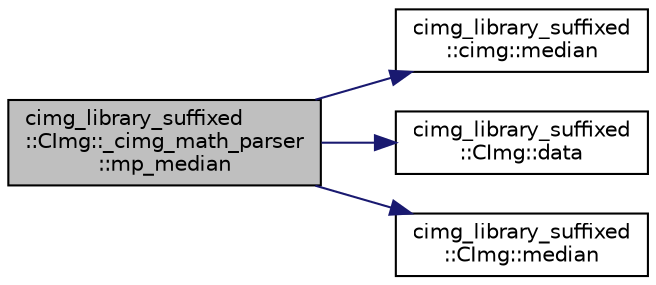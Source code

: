 digraph "cimg_library_suffixed::CImg::_cimg_math_parser::mp_median"
{
  edge [fontname="Helvetica",fontsize="10",labelfontname="Helvetica",labelfontsize="10"];
  node [fontname="Helvetica",fontsize="10",shape=record];
  rankdir="LR";
  Node865 [label="cimg_library_suffixed\l::CImg::_cimg_math_parser\l::mp_median",height=0.2,width=0.4,color="black", fillcolor="grey75", style="filled", fontcolor="black"];
  Node865 -> Node866 [color="midnightblue",fontsize="10",style="solid",fontname="Helvetica"];
  Node866 [label="cimg_library_suffixed\l::cimg::median",height=0.2,width=0.4,color="black", fillcolor="white", style="filled",URL="$namespacecimg__library__suffixed_1_1cimg.html#acf4703b2dd4307ecbdf61e7fc5d93800"];
  Node865 -> Node867 [color="midnightblue",fontsize="10",style="solid",fontname="Helvetica"];
  Node867 [label="cimg_library_suffixed\l::CImg::data",height=0.2,width=0.4,color="black", fillcolor="white", style="filled",URL="$structcimg__library__suffixed_1_1_c_img.html#a5a062592b78f33dd2813cc59985e61a2",tooltip="Return a pointer to the first pixel value. "];
  Node865 -> Node868 [color="midnightblue",fontsize="10",style="solid",fontname="Helvetica"];
  Node868 [label="cimg_library_suffixed\l::CImg::median",height=0.2,width=0.4,color="black", fillcolor="white", style="filled",URL="$structcimg__library__suffixed_1_1_c_img.html#a3206e8b7f1b9b133355e78b758d3b289",tooltip="Return the median pixel value. "];
}
